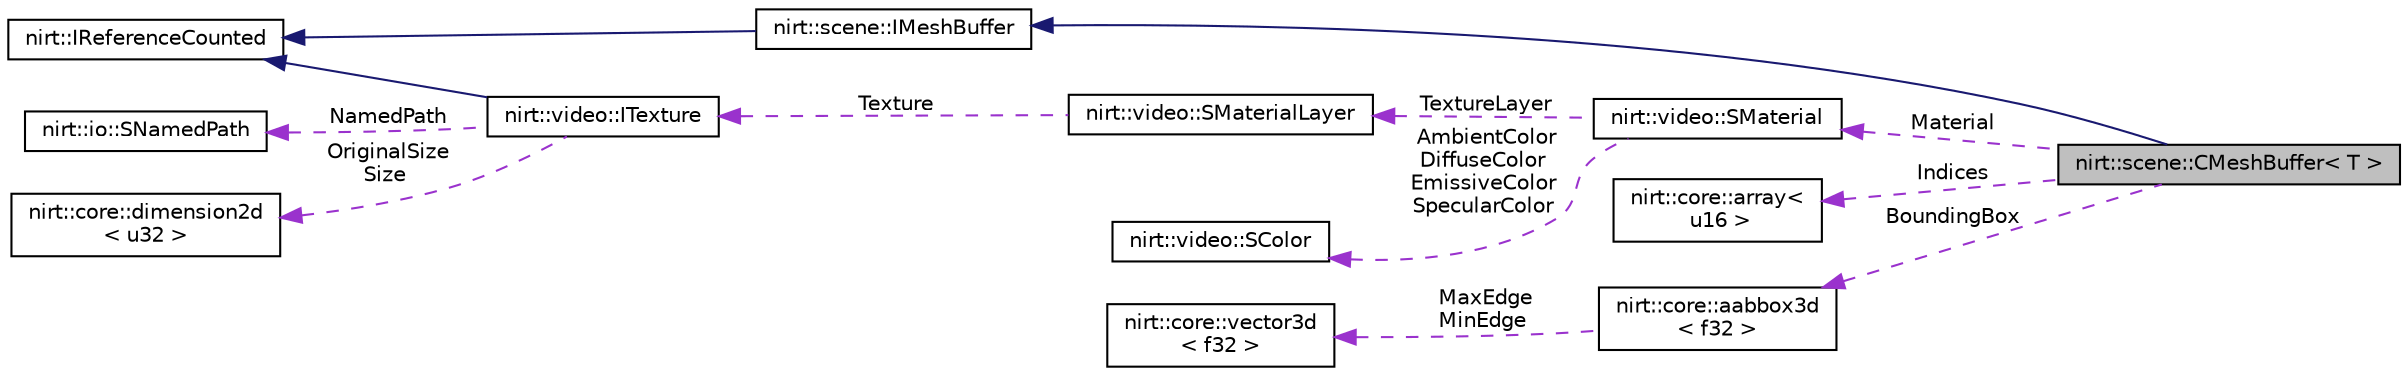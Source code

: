 digraph "nirt::scene::CMeshBuffer&lt; T &gt;"
{
 // LATEX_PDF_SIZE
  edge [fontname="Helvetica",fontsize="10",labelfontname="Helvetica",labelfontsize="10"];
  node [fontname="Helvetica",fontsize="10",shape=record];
  rankdir="LR";
  Node1 [label="nirt::scene::CMeshBuffer\< T \>",height=0.2,width=0.4,color="black", fillcolor="grey75", style="filled", fontcolor="black",tooltip="Template implementation of the IMeshBuffer interface for 16-bit buffers."];
  Node2 -> Node1 [dir="back",color="midnightblue",fontsize="10",style="solid",fontname="Helvetica"];
  Node2 [label="nirt::scene::IMeshBuffer",height=0.2,width=0.4,color="black", fillcolor="white", style="filled",URL="$classnirt_1_1scene_1_1IMeshBuffer.html",tooltip="Struct for holding a mesh with a single material."];
  Node3 -> Node2 [dir="back",color="midnightblue",fontsize="10",style="solid",fontname="Helvetica"];
  Node3 [label="nirt::IReferenceCounted",height=0.2,width=0.4,color="black", fillcolor="white", style="filled",URL="$classnirt_1_1IReferenceCounted.html",tooltip="Base class of most objects of the Nirtcpp Engine."];
  Node4 -> Node1 [dir="back",color="darkorchid3",fontsize="10",style="dashed",label=" Material" ,fontname="Helvetica"];
  Node4 [label="nirt::video::SMaterial",height=0.2,width=0.4,color="black", fillcolor="white", style="filled",URL="$classnirt_1_1video_1_1SMaterial.html",tooltip="Struct for holding parameters for a material renderer."];
  Node5 -> Node4 [dir="back",color="darkorchid3",fontsize="10",style="dashed",label=" TextureLayer" ,fontname="Helvetica"];
  Node5 [label="nirt::video::SMaterialLayer",height=0.2,width=0.4,color="black", fillcolor="white", style="filled",URL="$classnirt_1_1video_1_1SMaterialLayer.html",tooltip="Struct for holding material parameters which exist per texture layer."];
  Node6 -> Node5 [dir="back",color="darkorchid3",fontsize="10",style="dashed",label=" Texture" ,fontname="Helvetica"];
  Node6 [label="nirt::video::ITexture",height=0.2,width=0.4,color="black", fillcolor="white", style="filled",URL="$classnirt_1_1video_1_1ITexture.html",tooltip="Interface of a Video Driver dependent Texture."];
  Node3 -> Node6 [dir="back",color="midnightblue",fontsize="10",style="solid",fontname="Helvetica"];
  Node7 -> Node6 [dir="back",color="darkorchid3",fontsize="10",style="dashed",label=" NamedPath" ,fontname="Helvetica"];
  Node7 [label="nirt::io::SNamedPath",height=0.2,width=0.4,color="black", fillcolor="white", style="filled",URL="$structnirt_1_1io_1_1SNamedPath.html",tooltip="Used in places where we identify objects by a filename, but don't actually work with the real filenam..."];
  Node8 -> Node6 [dir="back",color="darkorchid3",fontsize="10",style="dashed",label=" OriginalSize\nSize" ,fontname="Helvetica"];
  Node8 [label="nirt::core::dimension2d\l\< u32 \>",height=0.2,width=0.4,color="black", fillcolor="white", style="filled",URL="$classnirt_1_1core_1_1dimension2d.html",tooltip=" "];
  Node9 -> Node4 [dir="back",color="darkorchid3",fontsize="10",style="dashed",label=" AmbientColor\nDiffuseColor\nEmissiveColor\nSpecularColor" ,fontname="Helvetica"];
  Node9 [label="nirt::video::SColor",height=0.2,width=0.4,color="black", fillcolor="white", style="filled",URL="$classnirt_1_1video_1_1SColor.html",tooltip="Class representing a 32 bit ARGB color."];
  Node10 -> Node1 [dir="back",color="darkorchid3",fontsize="10",style="dashed",label=" Indices" ,fontname="Helvetica"];
  Node10 [label="nirt::core::array\<\l u16 \>",height=0.2,width=0.4,color="black", fillcolor="white", style="filled",URL="$classnirt_1_1core_1_1array.html",tooltip=" "];
  Node11 -> Node1 [dir="back",color="darkorchid3",fontsize="10",style="dashed",label=" BoundingBox" ,fontname="Helvetica"];
  Node11 [label="nirt::core::aabbox3d\l\< f32 \>",height=0.2,width=0.4,color="black", fillcolor="white", style="filled",URL="$classnirt_1_1core_1_1aabbox3d.html",tooltip=" "];
  Node12 -> Node11 [dir="back",color="darkorchid3",fontsize="10",style="dashed",label=" MaxEdge\nMinEdge" ,fontname="Helvetica"];
  Node12 [label="nirt::core::vector3d\l\< f32 \>",height=0.2,width=0.4,color="black", fillcolor="white", style="filled",URL="$classnirt_1_1core_1_1vector3d.html",tooltip=" "];
}
